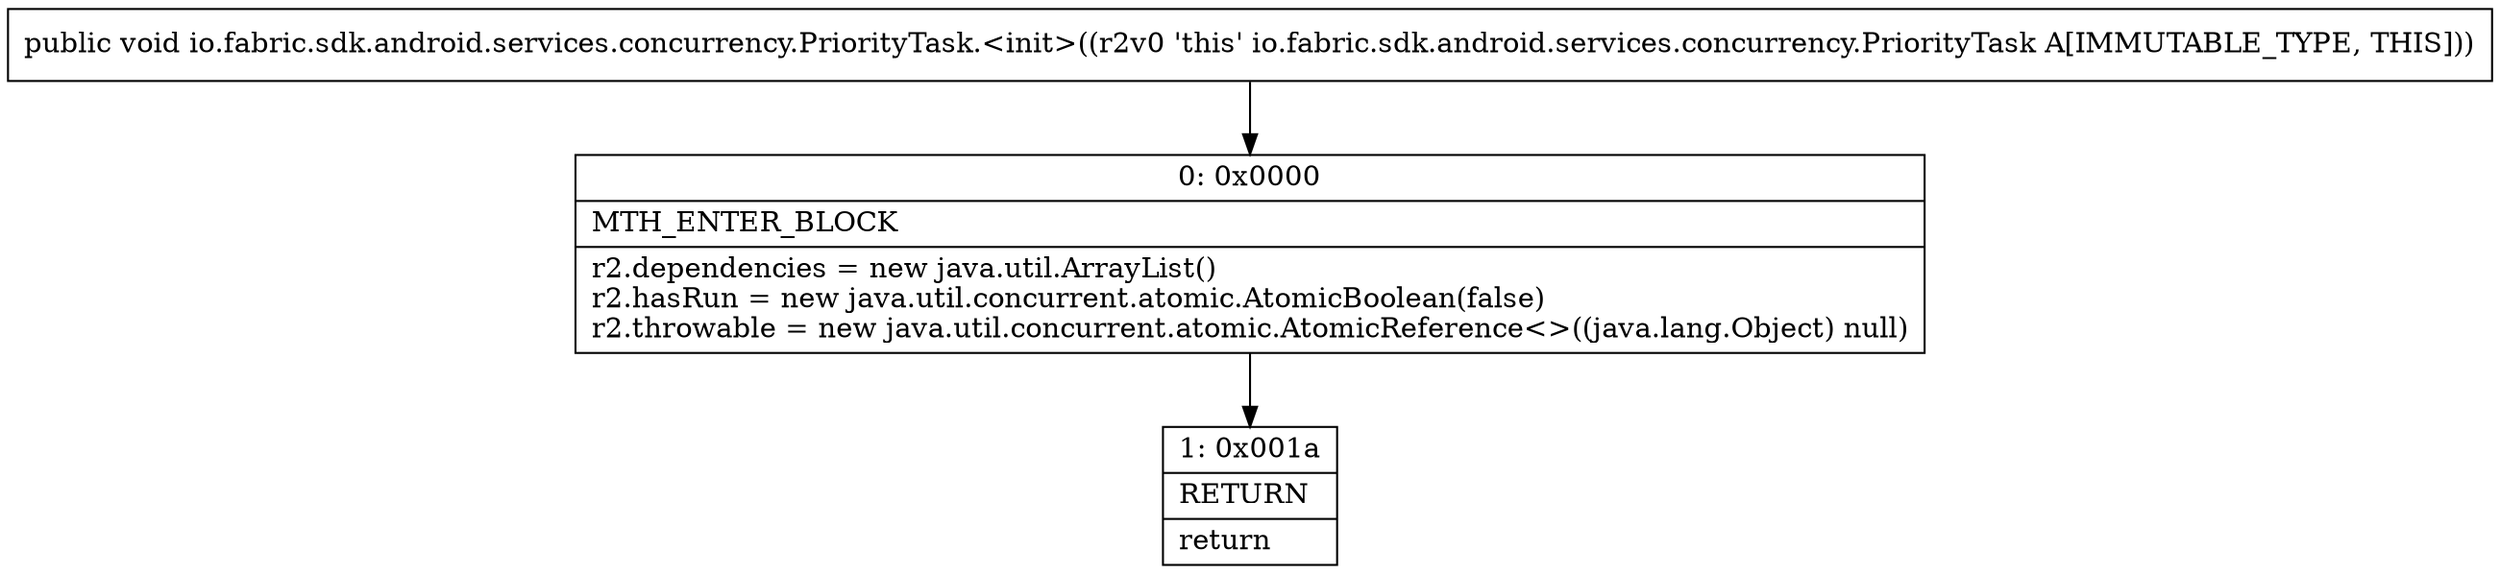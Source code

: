 digraph "CFG forio.fabric.sdk.android.services.concurrency.PriorityTask.\<init\>()V" {
Node_0 [shape=record,label="{0\:\ 0x0000|MTH_ENTER_BLOCK\l|r2.dependencies = new java.util.ArrayList()\lr2.hasRun = new java.util.concurrent.atomic.AtomicBoolean(false)\lr2.throwable = new java.util.concurrent.atomic.AtomicReference\<\>((java.lang.Object) null)\l}"];
Node_1 [shape=record,label="{1\:\ 0x001a|RETURN\l|return\l}"];
MethodNode[shape=record,label="{public void io.fabric.sdk.android.services.concurrency.PriorityTask.\<init\>((r2v0 'this' io.fabric.sdk.android.services.concurrency.PriorityTask A[IMMUTABLE_TYPE, THIS])) }"];
MethodNode -> Node_0;
Node_0 -> Node_1;
}

